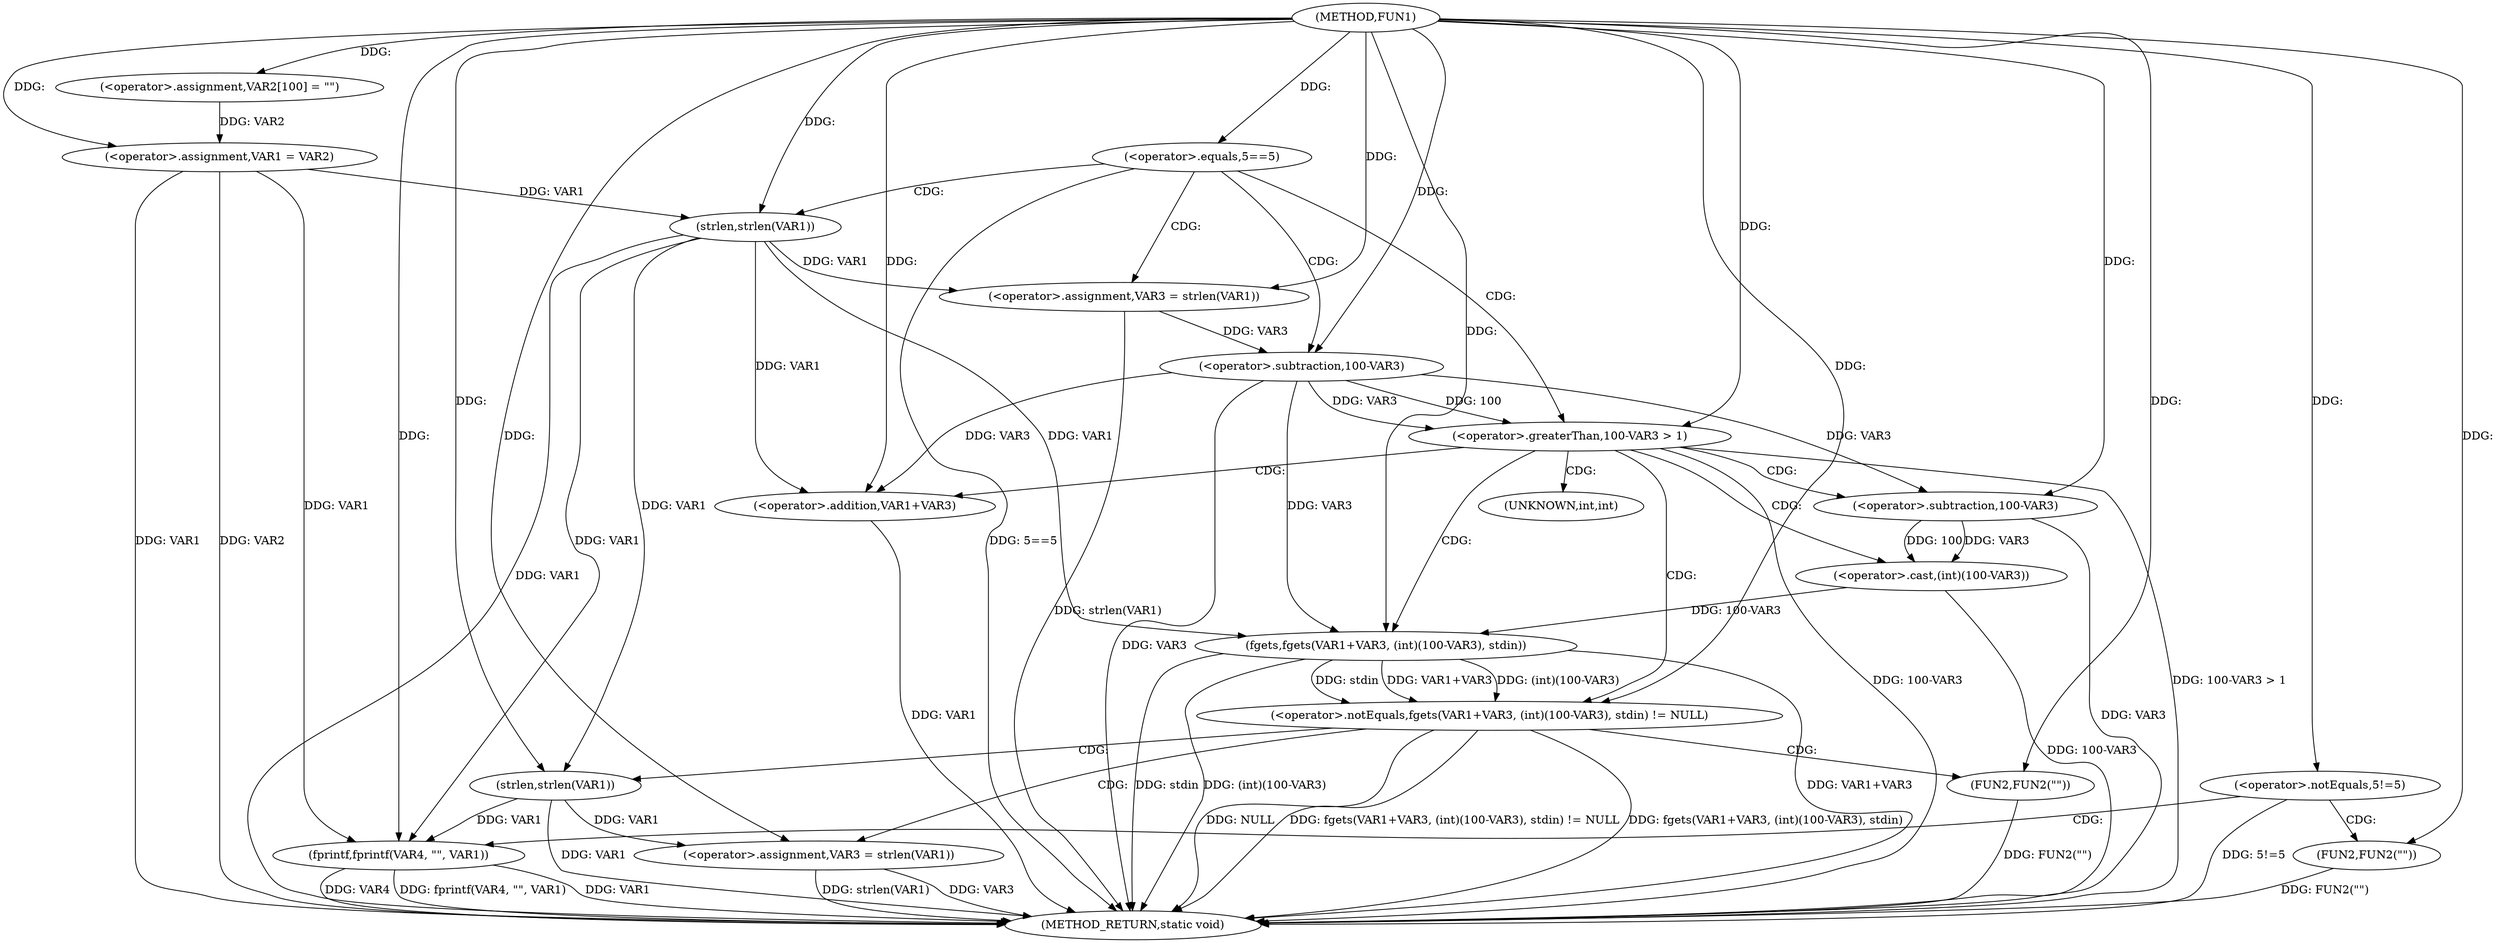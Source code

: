 digraph FUN1 {  
"1000100" [label = "(METHOD,FUN1)" ]
"1000164" [label = "(METHOD_RETURN,static void)" ]
"1000104" [label = "(<operator>.assignment,VAR2[100] = \"\")" ]
"1000107" [label = "(<operator>.assignment,VAR1 = VAR2)" ]
"1000111" [label = "(<operator>.equals,5==5)" ]
"1000117" [label = "(<operator>.assignment,VAR3 = strlen(VAR1))" ]
"1000119" [label = "(strlen,strlen(VAR1))" ]
"1000122" [label = "(<operator>.greaterThan,100-VAR3 > 1)" ]
"1000123" [label = "(<operator>.subtraction,100-VAR3)" ]
"1000129" [label = "(<operator>.notEquals,fgets(VAR1+VAR3, (int)(100-VAR3), stdin) != NULL)" ]
"1000130" [label = "(fgets,fgets(VAR1+VAR3, (int)(100-VAR3), stdin))" ]
"1000131" [label = "(<operator>.addition,VAR1+VAR3)" ]
"1000134" [label = "(<operator>.cast,(int)(100-VAR3))" ]
"1000136" [label = "(<operator>.subtraction,100-VAR3)" ]
"1000142" [label = "(<operator>.assignment,VAR3 = strlen(VAR1))" ]
"1000144" [label = "(strlen,strlen(VAR1))" ]
"1000149" [label = "(FUN2,FUN2(\"\"))" ]
"1000152" [label = "(<operator>.notEquals,5!=5)" ]
"1000156" [label = "(FUN2,FUN2(\"\"))" ]
"1000160" [label = "(fprintf,fprintf(VAR4, \"\", VAR1))" ]
"1000135" [label = "(UNKNOWN,int,int)" ]
  "1000129" -> "1000164"  [ label = "DDG: fgets(VAR1+VAR3, (int)(100-VAR3), stdin)"] 
  "1000123" -> "1000164"  [ label = "DDG: VAR3"] 
  "1000107" -> "1000164"  [ label = "DDG: VAR1"] 
  "1000160" -> "1000164"  [ label = "DDG: fprintf(VAR4, \"\", VAR1)"] 
  "1000149" -> "1000164"  [ label = "DDG: FUN2(\"\")"] 
  "1000119" -> "1000164"  [ label = "DDG: VAR1"] 
  "1000117" -> "1000164"  [ label = "DDG: strlen(VAR1)"] 
  "1000160" -> "1000164"  [ label = "DDG: VAR1"] 
  "1000107" -> "1000164"  [ label = "DDG: VAR2"] 
  "1000130" -> "1000164"  [ label = "DDG: VAR1+VAR3"] 
  "1000122" -> "1000164"  [ label = "DDG: 100-VAR3"] 
  "1000131" -> "1000164"  [ label = "DDG: VAR1"] 
  "1000130" -> "1000164"  [ label = "DDG: stdin"] 
  "1000129" -> "1000164"  [ label = "DDG: NULL"] 
  "1000152" -> "1000164"  [ label = "DDG: 5!=5"] 
  "1000129" -> "1000164"  [ label = "DDG: fgets(VAR1+VAR3, (int)(100-VAR3), stdin) != NULL"] 
  "1000142" -> "1000164"  [ label = "DDG: strlen(VAR1)"] 
  "1000130" -> "1000164"  [ label = "DDG: (int)(100-VAR3)"] 
  "1000142" -> "1000164"  [ label = "DDG: VAR3"] 
  "1000134" -> "1000164"  [ label = "DDG: 100-VAR3"] 
  "1000122" -> "1000164"  [ label = "DDG: 100-VAR3 > 1"] 
  "1000144" -> "1000164"  [ label = "DDG: VAR1"] 
  "1000156" -> "1000164"  [ label = "DDG: FUN2(\"\")"] 
  "1000136" -> "1000164"  [ label = "DDG: VAR3"] 
  "1000111" -> "1000164"  [ label = "DDG: 5==5"] 
  "1000160" -> "1000164"  [ label = "DDG: VAR4"] 
  "1000100" -> "1000104"  [ label = "DDG: "] 
  "1000104" -> "1000107"  [ label = "DDG: VAR2"] 
  "1000100" -> "1000107"  [ label = "DDG: "] 
  "1000100" -> "1000111"  [ label = "DDG: "] 
  "1000119" -> "1000117"  [ label = "DDG: VAR1"] 
  "1000100" -> "1000117"  [ label = "DDG: "] 
  "1000107" -> "1000119"  [ label = "DDG: VAR1"] 
  "1000100" -> "1000119"  [ label = "DDG: "] 
  "1000123" -> "1000122"  [ label = "DDG: 100"] 
  "1000123" -> "1000122"  [ label = "DDG: VAR3"] 
  "1000100" -> "1000123"  [ label = "DDG: "] 
  "1000117" -> "1000123"  [ label = "DDG: VAR3"] 
  "1000100" -> "1000122"  [ label = "DDG: "] 
  "1000130" -> "1000129"  [ label = "DDG: VAR1+VAR3"] 
  "1000130" -> "1000129"  [ label = "DDG: (int)(100-VAR3)"] 
  "1000130" -> "1000129"  [ label = "DDG: stdin"] 
  "1000119" -> "1000130"  [ label = "DDG: VAR1"] 
  "1000100" -> "1000130"  [ label = "DDG: "] 
  "1000123" -> "1000130"  [ label = "DDG: VAR3"] 
  "1000119" -> "1000131"  [ label = "DDG: VAR1"] 
  "1000100" -> "1000131"  [ label = "DDG: "] 
  "1000123" -> "1000131"  [ label = "DDG: VAR3"] 
  "1000134" -> "1000130"  [ label = "DDG: 100-VAR3"] 
  "1000136" -> "1000134"  [ label = "DDG: 100"] 
  "1000136" -> "1000134"  [ label = "DDG: VAR3"] 
  "1000100" -> "1000136"  [ label = "DDG: "] 
  "1000123" -> "1000136"  [ label = "DDG: VAR3"] 
  "1000100" -> "1000129"  [ label = "DDG: "] 
  "1000144" -> "1000142"  [ label = "DDG: VAR1"] 
  "1000100" -> "1000142"  [ label = "DDG: "] 
  "1000100" -> "1000144"  [ label = "DDG: "] 
  "1000119" -> "1000144"  [ label = "DDG: VAR1"] 
  "1000100" -> "1000149"  [ label = "DDG: "] 
  "1000100" -> "1000152"  [ label = "DDG: "] 
  "1000100" -> "1000156"  [ label = "DDG: "] 
  "1000100" -> "1000160"  [ label = "DDG: "] 
  "1000107" -> "1000160"  [ label = "DDG: VAR1"] 
  "1000119" -> "1000160"  [ label = "DDG: VAR1"] 
  "1000144" -> "1000160"  [ label = "DDG: VAR1"] 
  "1000111" -> "1000117"  [ label = "CDG: "] 
  "1000111" -> "1000123"  [ label = "CDG: "] 
  "1000111" -> "1000119"  [ label = "CDG: "] 
  "1000111" -> "1000122"  [ label = "CDG: "] 
  "1000122" -> "1000131"  [ label = "CDG: "] 
  "1000122" -> "1000129"  [ label = "CDG: "] 
  "1000122" -> "1000130"  [ label = "CDG: "] 
  "1000122" -> "1000135"  [ label = "CDG: "] 
  "1000122" -> "1000136"  [ label = "CDG: "] 
  "1000122" -> "1000134"  [ label = "CDG: "] 
  "1000129" -> "1000142"  [ label = "CDG: "] 
  "1000129" -> "1000144"  [ label = "CDG: "] 
  "1000129" -> "1000149"  [ label = "CDG: "] 
  "1000152" -> "1000156"  [ label = "CDG: "] 
  "1000152" -> "1000160"  [ label = "CDG: "] 
}

